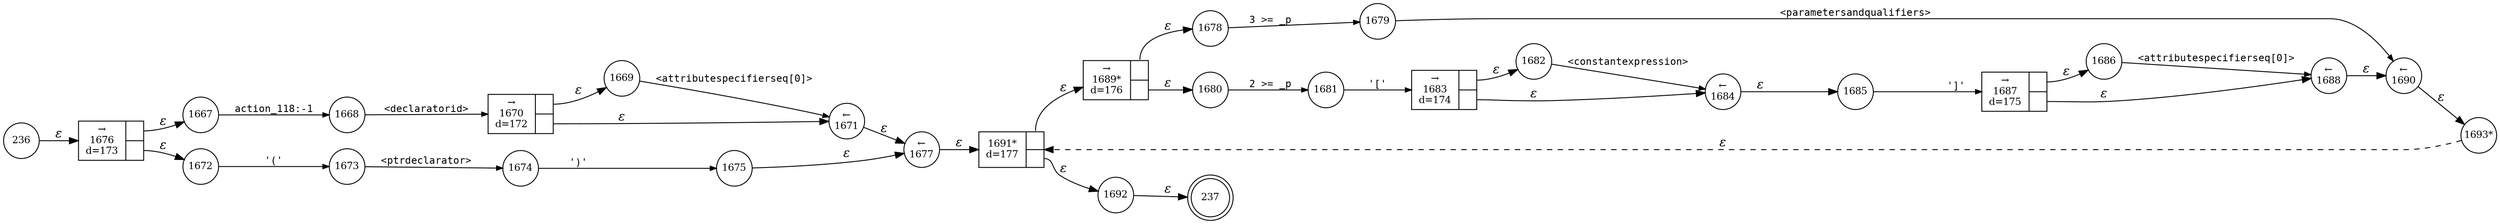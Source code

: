 digraph ATN {
rankdir=LR;
s237[fontsize=11, label="237", shape=doublecircle, fixedsize=true, width=.6];
s1667[fontsize=11,label="1667", shape=circle, fixedsize=true, width=.55, peripheries=1];
s1668[fontsize=11,label="1668", shape=circle, fixedsize=true, width=.55, peripheries=1];
s1669[fontsize=11,label="1669", shape=circle, fixedsize=true, width=.55, peripheries=1];
s1670[fontsize=11,label="{&rarr;\n1670\nd=172|{<p0>|<p1>}}", shape=record, fixedsize=false, peripheries=1];
s1671[fontsize=11,label="&larr;\n1671", shape=circle, fixedsize=true, width=.55, peripheries=1];
s1672[fontsize=11,label="1672", shape=circle, fixedsize=true, width=.55, peripheries=1];
s1673[fontsize=11,label="1673", shape=circle, fixedsize=true, width=.55, peripheries=1];
s1674[fontsize=11,label="1674", shape=circle, fixedsize=true, width=.55, peripheries=1];
s1675[fontsize=11,label="1675", shape=circle, fixedsize=true, width=.55, peripheries=1];
s1676[fontsize=11,label="{&rarr;\n1676\nd=173|{<p0>|<p1>}}", shape=record, fixedsize=false, peripheries=1];
s1677[fontsize=11,label="&larr;\n1677", shape=circle, fixedsize=true, width=.55, peripheries=1];
s1678[fontsize=11,label="1678", shape=circle, fixedsize=true, width=.55, peripheries=1];
s1679[fontsize=11,label="1679", shape=circle, fixedsize=true, width=.55, peripheries=1];
s1680[fontsize=11,label="1680", shape=circle, fixedsize=true, width=.55, peripheries=1];
s1681[fontsize=11,label="1681", shape=circle, fixedsize=true, width=.55, peripheries=1];
s1682[fontsize=11,label="1682", shape=circle, fixedsize=true, width=.55, peripheries=1];
s1683[fontsize=11,label="{&rarr;\n1683\nd=174|{<p0>|<p1>}}", shape=record, fixedsize=false, peripheries=1];
s1684[fontsize=11,label="&larr;\n1684", shape=circle, fixedsize=true, width=.55, peripheries=1];
s1685[fontsize=11,label="1685", shape=circle, fixedsize=true, width=.55, peripheries=1];
s1686[fontsize=11,label="1686", shape=circle, fixedsize=true, width=.55, peripheries=1];
s1687[fontsize=11,label="{&rarr;\n1687\nd=175|{<p0>|<p1>}}", shape=record, fixedsize=false, peripheries=1];
s1688[fontsize=11,label="&larr;\n1688", shape=circle, fixedsize=true, width=.55, peripheries=1];
s1689[fontsize=11,label="{&rarr;\n1689*\nd=176|{<p0>|<p1>}}", shape=record, fixedsize=false, peripheries=1];
s1690[fontsize=11,label="&larr;\n1690", shape=circle, fixedsize=true, width=.55, peripheries=1];
s1691[fontsize=11,label="{1691*\nd=177|{<p0>|<p1>}}", shape=record, fixedsize=false, peripheries=1];
s1692[fontsize=11,label="1692", shape=circle, fixedsize=true, width=.55, peripheries=1];
s1693[fontsize=11,label="1693*", shape=circle, fixedsize=true, width=.55, peripheries=1];
s236[fontsize=11,label="236", shape=circle, fixedsize=true, width=.55, peripheries=1];
s236 -> s1676 [fontname="Times-Italic", label="&epsilon;"];
s1676:p0 -> s1667 [fontname="Times-Italic", label="&epsilon;"];
s1676:p1 -> s1672 [fontname="Times-Italic", label="&epsilon;"];
s1667 -> s1668 [fontsize=11, fontname="Courier", arrowsize=.7, label = "action_118:-1", arrowhead = normal];
s1672 -> s1673 [fontsize=11, fontname="Courier", arrowsize=.7, label = "'('", arrowhead = normal];
s1668 -> s1670 [fontsize=11, fontname="Courier", arrowsize=.7, label = "<declaratorid>", arrowhead = normal];
s1673 -> s1674 [fontsize=11, fontname="Courier", arrowsize=.7, label = "<ptrdeclarator>", arrowhead = normal];
s1670:p0 -> s1669 [fontname="Times-Italic", label="&epsilon;"];
s1670:p1 -> s1671 [fontname="Times-Italic", label="&epsilon;"];
s1674 -> s1675 [fontsize=11, fontname="Courier", arrowsize=.7, label = "')'", arrowhead = normal];
s1669 -> s1671 [fontsize=11, fontname="Courier", arrowsize=.7, label = "<attributespecifierseq[0]>", arrowhead = normal];
s1671 -> s1677 [fontname="Times-Italic", label="&epsilon;"];
s1675 -> s1677 [fontname="Times-Italic", label="&epsilon;"];
s1677 -> s1691 [fontname="Times-Italic", label="&epsilon;"];
s1691:p0 -> s1689 [fontname="Times-Italic", label="&epsilon;"];
s1691:p1 -> s1692 [fontname="Times-Italic", label="&epsilon;"];
s1689:p0 -> s1678 [fontname="Times-Italic", label="&epsilon;"];
s1689:p1 -> s1680 [fontname="Times-Italic", label="&epsilon;"];
s1692 -> s237 [fontname="Times-Italic", label="&epsilon;"];
s1678 -> s1679 [fontsize=11, fontname="Courier", arrowsize=.7, label = "3 >= _p", arrowhead = normal];
s1680 -> s1681 [fontsize=11, fontname="Courier", arrowsize=.7, label = "2 >= _p", arrowhead = normal];
s1679 -> s1690 [fontsize=11, fontname="Courier", arrowsize=.7, label = "<parametersandqualifiers>", arrowhead = normal];
s1681 -> s1683 [fontsize=11, fontname="Courier", arrowsize=.7, label = "'['", arrowhead = normal];
s1690 -> s1693 [fontname="Times-Italic", label="&epsilon;"];
s1683:p0 -> s1682 [fontname="Times-Italic", label="&epsilon;"];
s1683:p1 -> s1684 [fontname="Times-Italic", label="&epsilon;"];
s1693 -> s1691 [fontname="Times-Italic", label="&epsilon;", style="dashed"];
s1682 -> s1684 [fontsize=11, fontname="Courier", arrowsize=.7, label = "<constantexpression>", arrowhead = normal];
s1684 -> s1685 [fontname="Times-Italic", label="&epsilon;"];
s1685 -> s1687 [fontsize=11, fontname="Courier", arrowsize=.7, label = "']'", arrowhead = normal];
s1687:p0 -> s1686 [fontname="Times-Italic", label="&epsilon;"];
s1687:p1 -> s1688 [fontname="Times-Italic", label="&epsilon;"];
s1686 -> s1688 [fontsize=11, fontname="Courier", arrowsize=.7, label = "<attributespecifierseq[0]>", arrowhead = normal];
s1688 -> s1690 [fontname="Times-Italic", label="&epsilon;"];
}